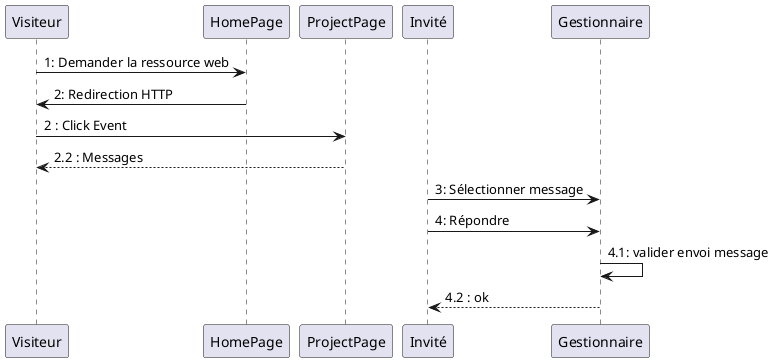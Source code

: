 @startuml
Visiteur -> "HomePage" as HomePage : 1: Demander la ressource web
HomePage -> Visiteur : 2: Redirection HTTP
Visiteur -> "ProjectPage" as ProjectPage : 2 : Click Event
ProjectPage --> Visiteur : 2.2 : Messages
Invité -> Gestionnaire : 3: Sélectionner message
Invité -> Gestionnaire : 4: Répondre 
Gestionnaire -> Gestionnaire : 4.1: valider envoi message 
Gestionnaire --> Invité : 4.2 : ok
@enduml